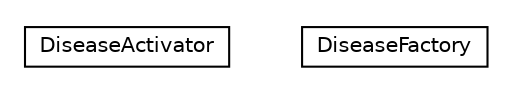 #!/usr/local/bin/dot
#
# Class diagram 
# Generated by UMLGraph version R5_6-24-gf6e263 (http://www.umlgraph.org/)
#

digraph G {
	edge [fontname="Helvetica",fontsize=10,labelfontname="Helvetica",labelfontsize=10];
	node [fontname="Helvetica",fontsize=10,shape=plaintext];
	nodesep=0.25;
	ranksep=0.5;
	// org.universAAL.ontology.disease.DiseaseActivator
	c407680 [label=<<table title="org.universAAL.ontology.disease.DiseaseActivator" border="0" cellborder="1" cellspacing="0" cellpadding="2" port="p" href="./DiseaseActivator.html">
		<tr><td><table border="0" cellspacing="0" cellpadding="1">
<tr><td align="center" balign="center"> DiseaseActivator </td></tr>
		</table></td></tr>
		</table>>, URL="./DiseaseActivator.html", fontname="Helvetica", fontcolor="black", fontsize=10.0];
	// org.universAAL.ontology.disease.DiseaseFactory
	c407681 [label=<<table title="org.universAAL.ontology.disease.DiseaseFactory" border="0" cellborder="1" cellspacing="0" cellpadding="2" port="p" href="./DiseaseFactory.html">
		<tr><td><table border="0" cellspacing="0" cellpadding="1">
<tr><td align="center" balign="center"> DiseaseFactory </td></tr>
		</table></td></tr>
		</table>>, URL="./DiseaseFactory.html", fontname="Helvetica", fontcolor="black", fontsize=10.0];
}

